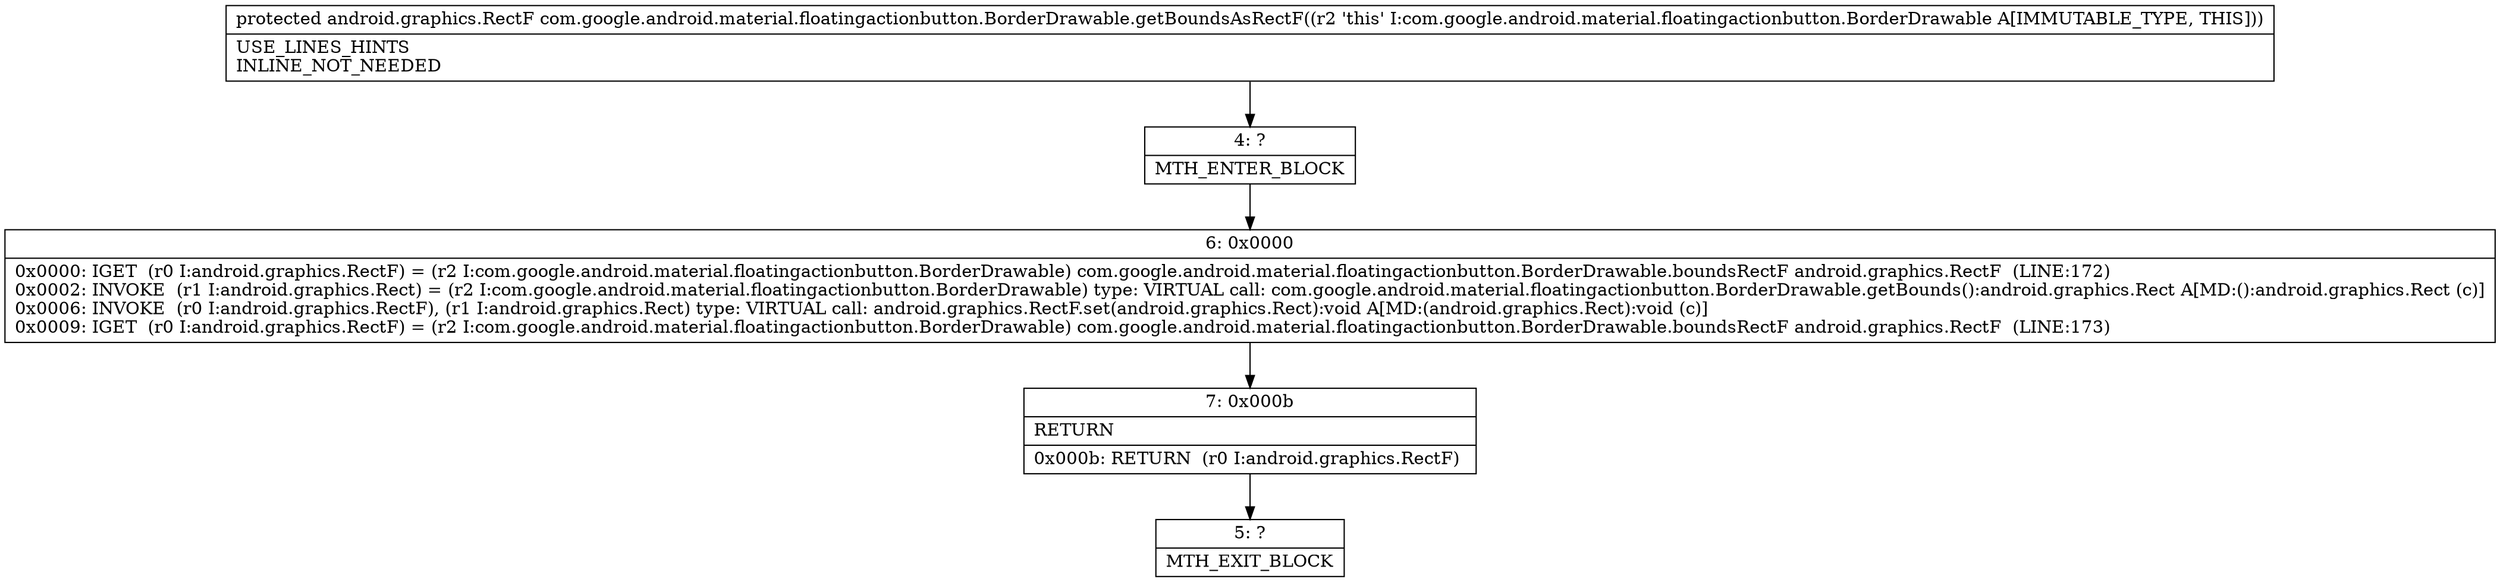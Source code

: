 digraph "CFG forcom.google.android.material.floatingactionbutton.BorderDrawable.getBoundsAsRectF()Landroid\/graphics\/RectF;" {
Node_4 [shape=record,label="{4\:\ ?|MTH_ENTER_BLOCK\l}"];
Node_6 [shape=record,label="{6\:\ 0x0000|0x0000: IGET  (r0 I:android.graphics.RectF) = (r2 I:com.google.android.material.floatingactionbutton.BorderDrawable) com.google.android.material.floatingactionbutton.BorderDrawable.boundsRectF android.graphics.RectF  (LINE:172)\l0x0002: INVOKE  (r1 I:android.graphics.Rect) = (r2 I:com.google.android.material.floatingactionbutton.BorderDrawable) type: VIRTUAL call: com.google.android.material.floatingactionbutton.BorderDrawable.getBounds():android.graphics.Rect A[MD:():android.graphics.Rect (c)]\l0x0006: INVOKE  (r0 I:android.graphics.RectF), (r1 I:android.graphics.Rect) type: VIRTUAL call: android.graphics.RectF.set(android.graphics.Rect):void A[MD:(android.graphics.Rect):void (c)]\l0x0009: IGET  (r0 I:android.graphics.RectF) = (r2 I:com.google.android.material.floatingactionbutton.BorderDrawable) com.google.android.material.floatingactionbutton.BorderDrawable.boundsRectF android.graphics.RectF  (LINE:173)\l}"];
Node_7 [shape=record,label="{7\:\ 0x000b|RETURN\l|0x000b: RETURN  (r0 I:android.graphics.RectF) \l}"];
Node_5 [shape=record,label="{5\:\ ?|MTH_EXIT_BLOCK\l}"];
MethodNode[shape=record,label="{protected android.graphics.RectF com.google.android.material.floatingactionbutton.BorderDrawable.getBoundsAsRectF((r2 'this' I:com.google.android.material.floatingactionbutton.BorderDrawable A[IMMUTABLE_TYPE, THIS]))  | USE_LINES_HINTS\lINLINE_NOT_NEEDED\l}"];
MethodNode -> Node_4;Node_4 -> Node_6;
Node_6 -> Node_7;
Node_7 -> Node_5;
}

